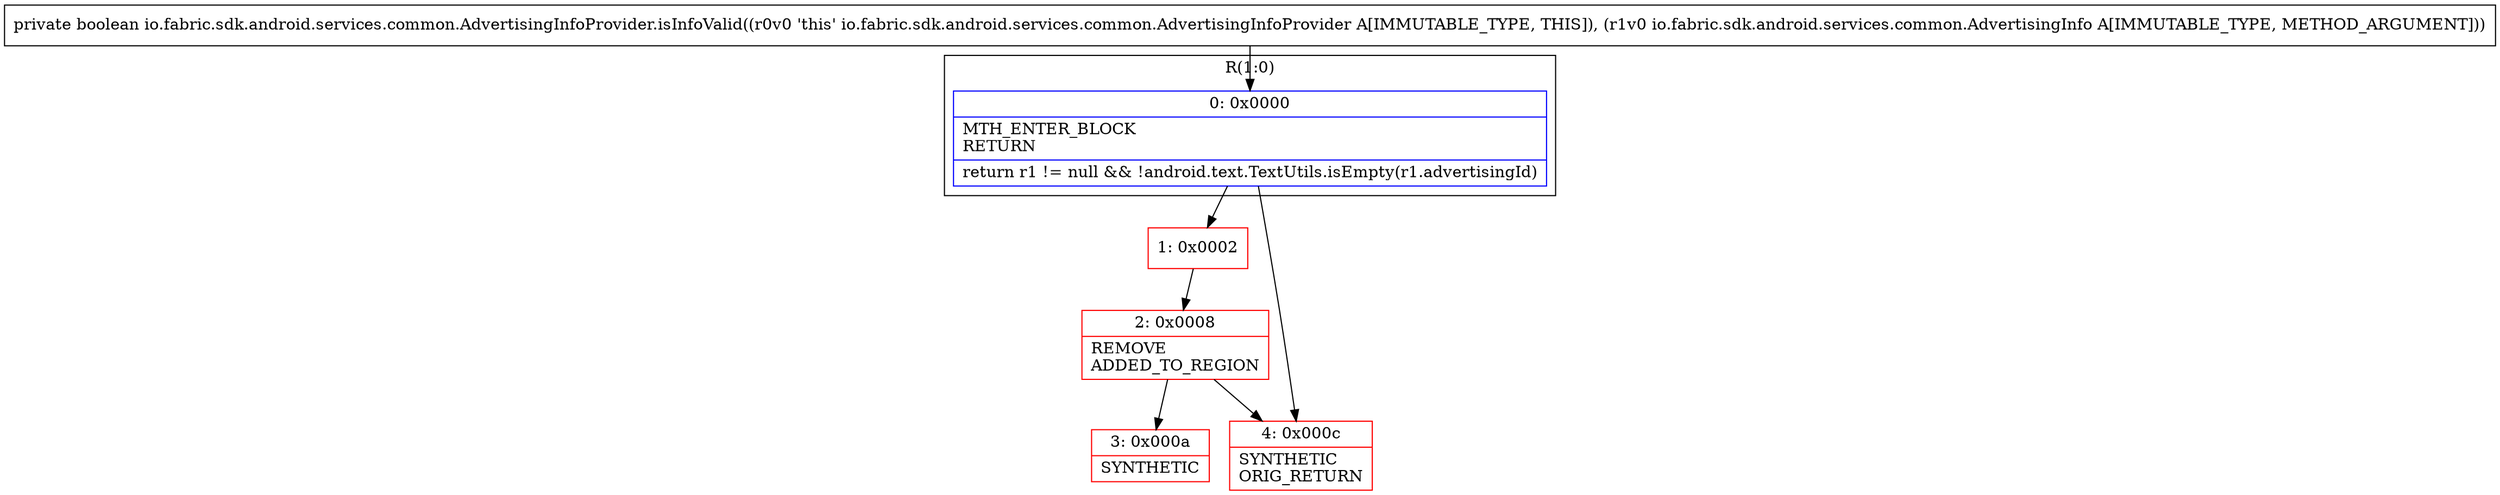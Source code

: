 digraph "CFG forio.fabric.sdk.android.services.common.AdvertisingInfoProvider.isInfoValid(Lio\/fabric\/sdk\/android\/services\/common\/AdvertisingInfo;)Z" {
subgraph cluster_Region_842185225 {
label = "R(1:0)";
node [shape=record,color=blue];
Node_0 [shape=record,label="{0\:\ 0x0000|MTH_ENTER_BLOCK\lRETURN\l|return r1 != null && !android.text.TextUtils.isEmpty(r1.advertisingId)\l}"];
}
Node_1 [shape=record,color=red,label="{1\:\ 0x0002}"];
Node_2 [shape=record,color=red,label="{2\:\ 0x0008|REMOVE\lADDED_TO_REGION\l}"];
Node_3 [shape=record,color=red,label="{3\:\ 0x000a|SYNTHETIC\l}"];
Node_4 [shape=record,color=red,label="{4\:\ 0x000c|SYNTHETIC\lORIG_RETURN\l}"];
MethodNode[shape=record,label="{private boolean io.fabric.sdk.android.services.common.AdvertisingInfoProvider.isInfoValid((r0v0 'this' io.fabric.sdk.android.services.common.AdvertisingInfoProvider A[IMMUTABLE_TYPE, THIS]), (r1v0 io.fabric.sdk.android.services.common.AdvertisingInfo A[IMMUTABLE_TYPE, METHOD_ARGUMENT])) }"];
MethodNode -> Node_0;
Node_0 -> Node_1;
Node_0 -> Node_4;
Node_1 -> Node_2;
Node_2 -> Node_3;
Node_2 -> Node_4;
}

